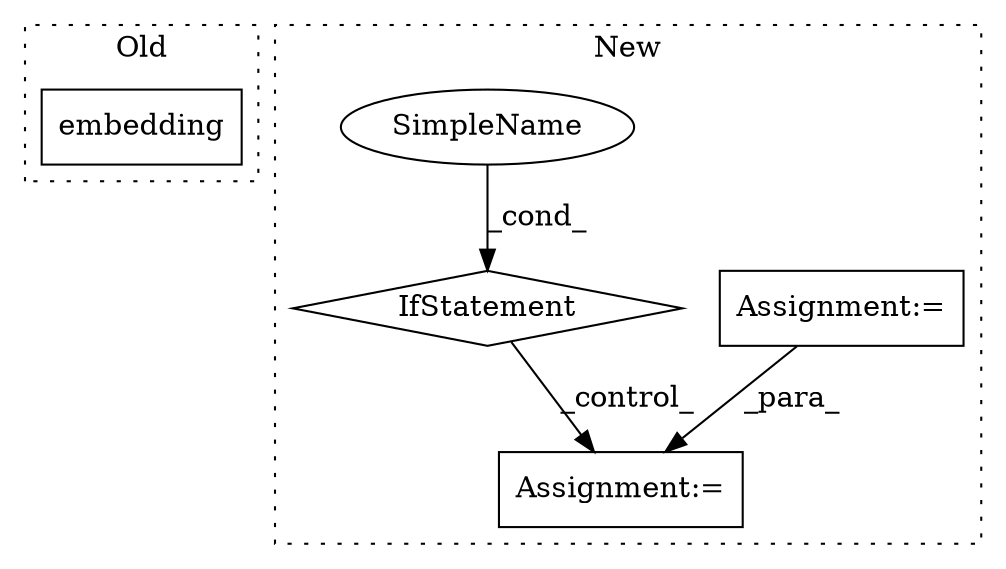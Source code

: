 digraph G {
subgraph cluster0 {
1 [label="embedding" a="32" s="1331,1377" l="10,1" shape="box"];
label = "Old";
style="dotted";
}
subgraph cluster1 {
2 [label="IfStatement" a="25" s="1957,1975" l="4,2" shape="diamond"];
3 [label="Assignment:=" a="7" s="2025" l="1" shape="box"];
4 [label="Assignment:=" a="7" s="1689" l="1" shape="box"];
5 [label="SimpleName" a="42" s="1961" l="14" shape="ellipse"];
label = "New";
style="dotted";
}
2 -> 3 [label="_control_"];
4 -> 3 [label="_para_"];
5 -> 2 [label="_cond_"];
}